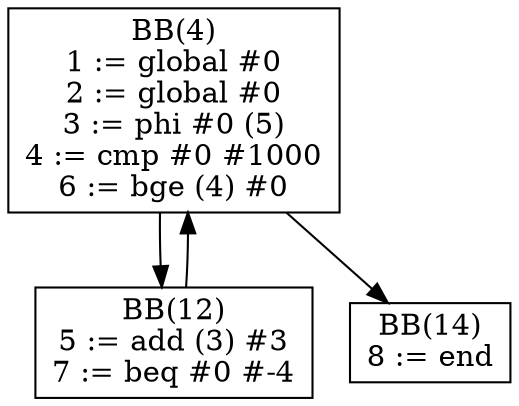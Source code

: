 digraph cfg {
BB4[shape = box, label = "BB(4)\n" + "1 := global #0\n" + "2 := global #0\n" + "3 := phi #0 (5)\n" + "4 := cmp #0 #1000\n" + "6 := bge (4) #0\n"];
BB12[shape = box, label = "BB(12)\n" + "5 := add (3) #3\n" + "7 := beq #0 #-4\n"];
BB14[shape = box, label = "BB(14)\n" + "8 := end\n"];
BB4 -> BB12;
BB4 -> BB14;
BB12 -> BB4;
}
